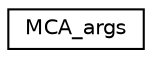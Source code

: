 digraph "Graphical Class Hierarchy"
{
  edge [fontname="Helvetica",fontsize="10",labelfontname="Helvetica",labelfontsize="10"];
  node [fontname="Helvetica",fontsize="10",shape=record];
  rankdir="LR";
  Node1 [label="MCA_args",height=0.2,width=0.4,color="black", fillcolor="white", style="filled",URL="$d3/d7b/class_m_c_a__args.html"];
}
